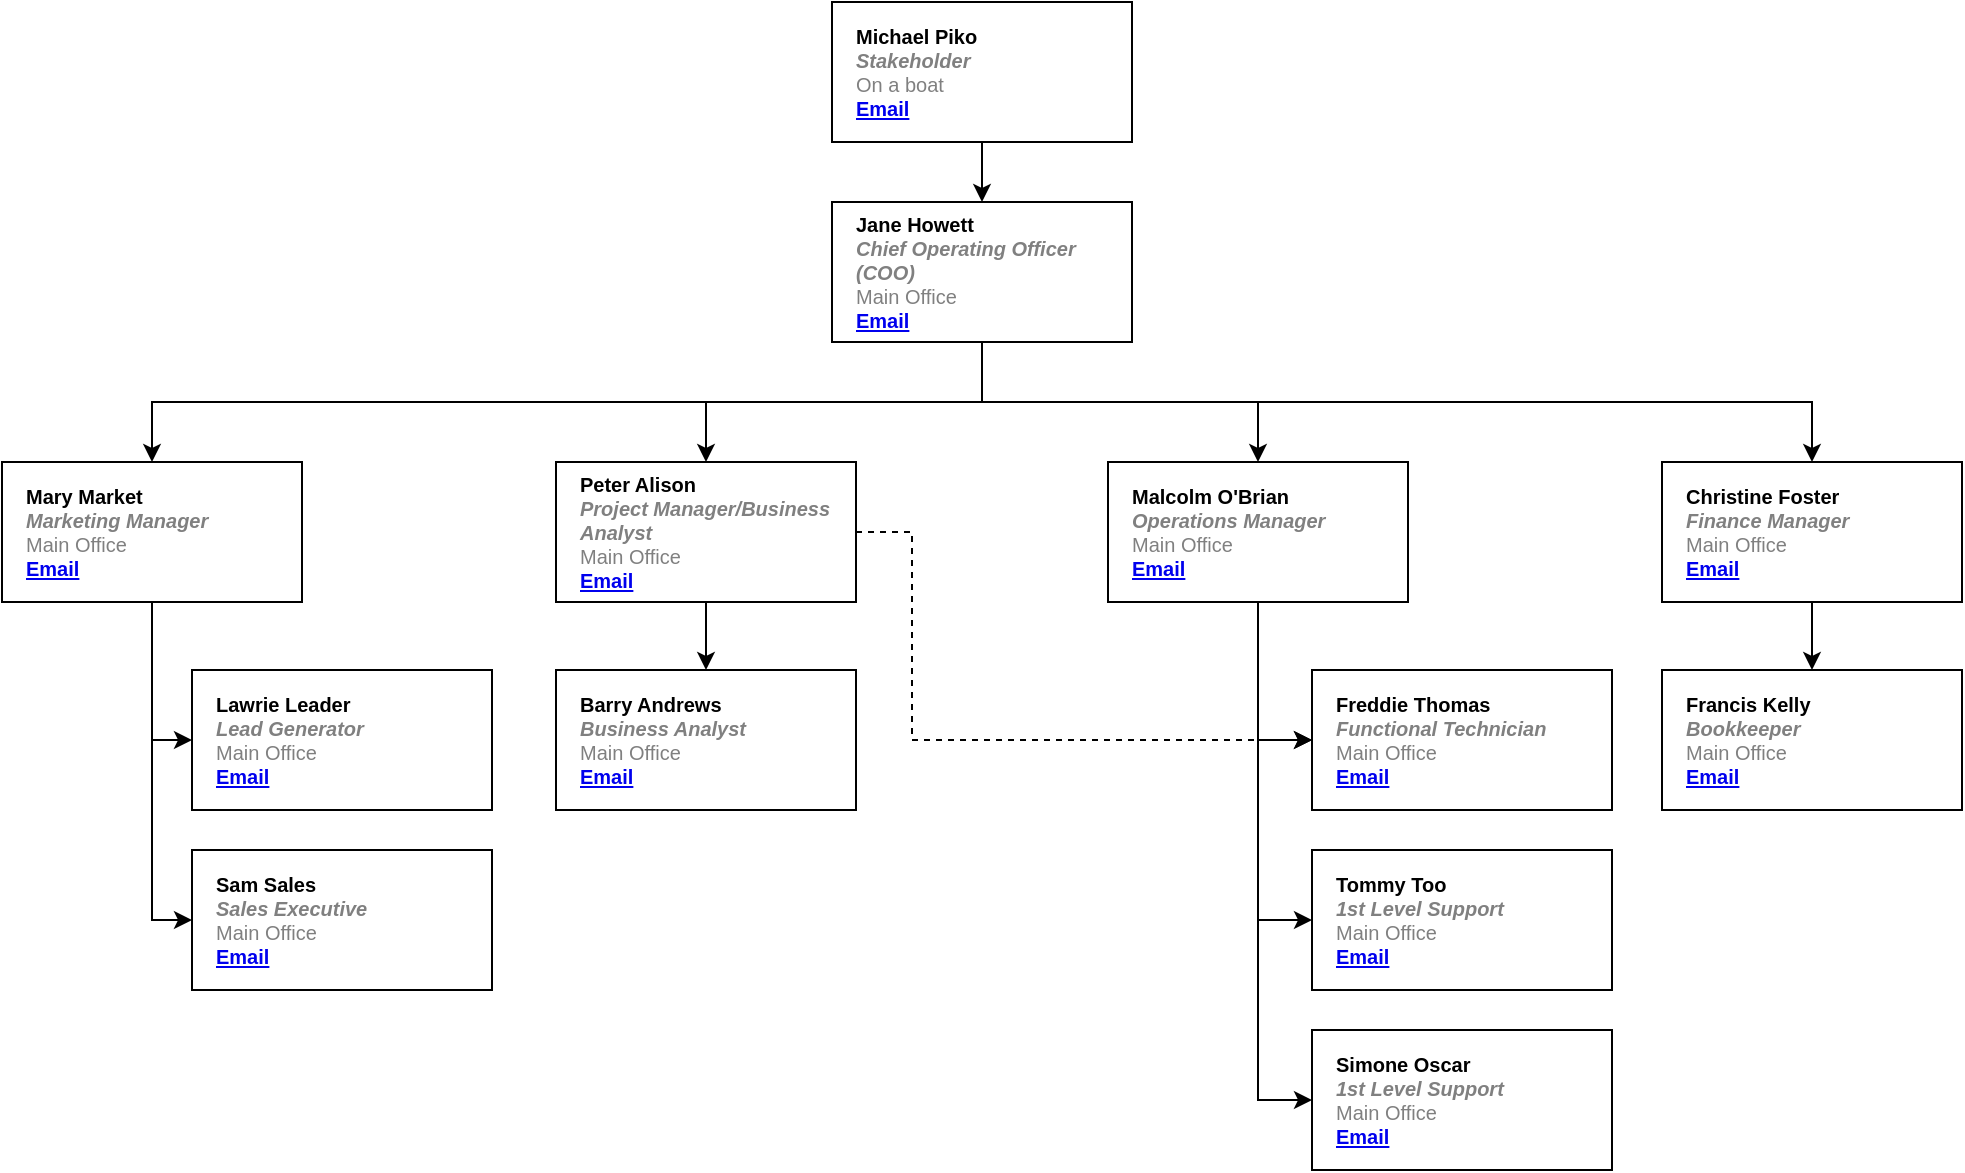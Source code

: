 <mxfile version="24.5.3" type="device" pages="2">
  <diagram name="Current Org Chart" id="hWRs4EehCeKc1sgBmJZe">
    <mxGraphModel dx="1434" dy="835" grid="1" gridSize="10" guides="1" tooltips="1" connect="1" arrows="1" fold="1" page="1" pageScale="1" pageWidth="1169" pageHeight="827" math="0" shadow="0">
      <root>
        <mxCell id="0" />
        <mxCell id="1" parent="0" />
        <mxCell id="4DdzkM8ywYrv600JBKOK-3" value="" style="edgeStyle=orthogonalEdgeStyle;rounded=0;orthogonalLoop=1;jettySize=auto;html=1;fontSize=10;" edge="1" parent="1" source="4DdzkM8ywYrv600JBKOK-1" target="4DdzkM8ywYrv600JBKOK-2">
          <mxGeometry relative="1" as="geometry" />
        </mxCell>
        <UserObject label="%name%&lt;br style=&quot;font-size: 10px;&quot;&gt;&lt;i style=&quot;color: gray; font-size: 10px;&quot;&gt;%position%&lt;/i&gt;&lt;div style=&quot;font-size: 10px;&quot;&gt;&lt;font style=&quot;font-size: 10px;&quot; color=&quot;#808080&quot;&gt;&lt;span style=&quot;font-weight: normal; font-size: 10px;&quot;&gt;%location%&lt;/span&gt;&lt;br style=&quot;font-size: 10px;&quot;&gt;&lt;/font&gt;&lt;a style=&quot;font-size: 10px;&quot; href=&quot;mailto:%email%&quot;&gt;Email&lt;/a&gt;&lt;/div&gt;" name="Michael Piko" position="Stakeholder" location="On a boat" email="mcihael@cyder.com.au" placeholders="1" id="4DdzkM8ywYrv600JBKOK-1">
          <mxCell style="label;whiteSpace=wrap;html=1;rounded=0;glass=0;treeFolding=1;treeMoving=1;spacingLeft=10;fontSize=10;" vertex="1" parent="1">
            <mxGeometry x="510" y="80" width="150" height="70" as="geometry" />
          </mxCell>
        </UserObject>
        <mxCell id="4DdzkM8ywYrv600JBKOK-6" value="" style="edgeStyle=orthogonalEdgeStyle;rounded=0;orthogonalLoop=1;jettySize=auto;html=1;exitX=0.5;exitY=1;exitDx=0;exitDy=0;fontSize=10;" edge="1" parent="1" source="4DdzkM8ywYrv600JBKOK-2" target="4DdzkM8ywYrv600JBKOK-4">
          <mxGeometry relative="1" as="geometry" />
        </mxCell>
        <mxCell id="4DdzkM8ywYrv600JBKOK-9" value="" style="edgeStyle=orthogonalEdgeStyle;rounded=0;orthogonalLoop=1;jettySize=auto;html=1;exitX=0.5;exitY=1;exitDx=0;exitDy=0;fontSize=10;" edge="1" parent="1" source="4DdzkM8ywYrv600JBKOK-2" target="4DdzkM8ywYrv600JBKOK-7">
          <mxGeometry relative="1" as="geometry" />
        </mxCell>
        <mxCell id="4DdzkM8ywYrv600JBKOK-11" value="" style="edgeStyle=orthogonalEdgeStyle;rounded=0;orthogonalLoop=1;jettySize=auto;html=1;exitX=0.5;exitY=1;exitDx=0;exitDy=0;fontSize=10;" edge="1" parent="1" source="4DdzkM8ywYrv600JBKOK-2" target="4DdzkM8ywYrv600JBKOK-10">
          <mxGeometry relative="1" as="geometry" />
        </mxCell>
        <mxCell id="4DdzkM8ywYrv600JBKOK-17" value="" style="edgeStyle=orthogonalEdgeStyle;rounded=0;orthogonalLoop=1;jettySize=auto;html=1;fontSize=10;exitX=0.5;exitY=1;exitDx=0;exitDy=0;" edge="1" parent="1" source="4DdzkM8ywYrv600JBKOK-2" target="4DdzkM8ywYrv600JBKOK-16">
          <mxGeometry relative="1" as="geometry" />
        </mxCell>
        <UserObject label="%name%&lt;br style=&quot;font-size: 10px;&quot;&gt;&lt;i style=&quot;color: gray; font-size: 10px;&quot;&gt;%position%&lt;/i&gt;&lt;div style=&quot;font-size: 10px;&quot;&gt;&lt;font style=&quot;font-size: 10px;&quot; color=&quot;#808080&quot;&gt;&lt;span style=&quot;font-weight: normal; font-size: 10px;&quot;&gt;%location%&lt;/span&gt;&lt;br style=&quot;font-size: 10px;&quot;&gt;&lt;/font&gt;&lt;a style=&quot;font-size: 10px;&quot; href=&quot;mailto:%email%&quot;&gt;Email&lt;/a&gt;&lt;/div&gt;" name="Jane Howett" position="Chief Operating Officer (COO)" location="Main Office" email="coo@cyder.com.au" placeholders="1" id="4DdzkM8ywYrv600JBKOK-2">
          <mxCell style="label;whiteSpace=wrap;html=1;rounded=0;glass=0;treeFolding=1;treeMoving=1;spacingLeft=10;fontSize=10;" vertex="1" parent="1">
            <mxGeometry x="510" y="180" width="150" height="70" as="geometry" />
          </mxCell>
        </UserObject>
        <mxCell id="4DdzkM8ywYrv600JBKOK-13" value="" style="edgeStyle=orthogonalEdgeStyle;rounded=0;orthogonalLoop=1;jettySize=auto;html=1;fontSize=10;entryX=0;entryY=0.5;entryDx=0;entryDy=0;" edge="1" parent="1" source="4DdzkM8ywYrv600JBKOK-4" target="4DdzkM8ywYrv600JBKOK-12">
          <mxGeometry relative="1" as="geometry" />
        </mxCell>
        <mxCell id="4DdzkM8ywYrv600JBKOK-15" value="" style="edgeStyle=orthogonalEdgeStyle;rounded=0;orthogonalLoop=1;jettySize=auto;html=1;fontSize=10;entryX=0;entryY=0.5;entryDx=0;entryDy=0;" edge="1" parent="1" source="4DdzkM8ywYrv600JBKOK-4" target="4DdzkM8ywYrv600JBKOK-14">
          <mxGeometry relative="1" as="geometry" />
        </mxCell>
        <UserObject label="%name%&lt;br style=&quot;font-size: 10px;&quot;&gt;&lt;i style=&quot;color: gray; font-size: 10px;&quot;&gt;%position%&lt;/i&gt;&lt;div style=&quot;font-size: 10px;&quot;&gt;&lt;font style=&quot;font-size: 10px;&quot; color=&quot;#808080&quot;&gt;&lt;span style=&quot;font-weight: normal; font-size: 10px;&quot;&gt;%location%&lt;/span&gt;&lt;br style=&quot;font-size: 10px;&quot;&gt;&lt;/font&gt;&lt;a style=&quot;font-size: 10px;&quot; href=&quot;mailto:%email%&quot;&gt;Email&lt;/a&gt;&lt;/div&gt;" name="Mary Market" position="Marketing Manager" location="Main Office" email="marketing@cyder.com.au" placeholders="1" id="4DdzkM8ywYrv600JBKOK-4">
          <mxCell style="label;whiteSpace=wrap;html=1;rounded=0;glass=0;treeFolding=1;treeMoving=1;spacingLeft=10;fontSize=10;" vertex="1" parent="1">
            <mxGeometry x="95" y="310" width="150" height="70" as="geometry" />
          </mxCell>
        </UserObject>
        <mxCell id="4DdzkM8ywYrv600JBKOK-19" value="" style="edgeStyle=orthogonalEdgeStyle;rounded=0;orthogonalLoop=1;jettySize=auto;html=1;exitX=0.5;exitY=1;exitDx=0;exitDy=0;fontSize=10;entryX=0;entryY=0.5;entryDx=0;entryDy=0;" edge="1" parent="1" source="4DdzkM8ywYrv600JBKOK-7" target="4DdzkM8ywYrv600JBKOK-18">
          <mxGeometry relative="1" as="geometry" />
        </mxCell>
        <mxCell id="4DdzkM8ywYrv600JBKOK-23" value="" style="edgeStyle=orthogonalEdgeStyle;rounded=0;orthogonalLoop=1;jettySize=auto;html=1;fontSize=10;entryX=0;entryY=0.5;entryDx=0;entryDy=0;" edge="1" parent="1" source="4DdzkM8ywYrv600JBKOK-7" target="4DdzkM8ywYrv600JBKOK-20">
          <mxGeometry relative="1" as="geometry" />
        </mxCell>
        <mxCell id="4DdzkM8ywYrv600JBKOK-25" value="" style="edgeStyle=orthogonalEdgeStyle;rounded=0;orthogonalLoop=1;jettySize=auto;html=1;fontSize=10;exitX=0.5;exitY=1;exitDx=0;exitDy=0;entryX=0;entryY=0.5;entryDx=0;entryDy=0;" edge="1" parent="1" source="4DdzkM8ywYrv600JBKOK-7" target="4DdzkM8ywYrv600JBKOK-24">
          <mxGeometry relative="1" as="geometry" />
        </mxCell>
        <UserObject label="%name%&lt;br style=&quot;font-size: 10px;&quot;&gt;&lt;i style=&quot;color: gray; font-size: 10px;&quot;&gt;%position%&lt;/i&gt;&lt;div style=&quot;font-size: 10px;&quot;&gt;&lt;font style=&quot;font-size: 10px;&quot; color=&quot;#808080&quot;&gt;&lt;span style=&quot;font-weight: normal; font-size: 10px;&quot;&gt;%location%&lt;/span&gt;&lt;br style=&quot;font-size: 10px;&quot;&gt;&lt;/font&gt;&lt;a style=&quot;font-size: 10px;&quot; href=&quot;mailto:%email%&quot;&gt;Email&lt;/a&gt;&lt;/div&gt;" name="Malcolm O&#39;Brian" position="Operations Manager" location="Main Office" email="operations@cyder.com.au" placeholders="1" id="4DdzkM8ywYrv600JBKOK-7">
          <mxCell style="label;whiteSpace=wrap;html=1;rounded=0;glass=0;treeFolding=1;treeMoving=1;spacingLeft=10;fontSize=10;" vertex="1" parent="1">
            <mxGeometry x="648" y="310" width="150" height="70" as="geometry" />
          </mxCell>
        </UserObject>
        <mxCell id="4DdzkM8ywYrv600JBKOK-28" value="" style="edgeStyle=orthogonalEdgeStyle;rounded=0;orthogonalLoop=1;jettySize=auto;html=1;" edge="1" parent="1" source="4DdzkM8ywYrv600JBKOK-10" target="4DdzkM8ywYrv600JBKOK-27">
          <mxGeometry relative="1" as="geometry" />
        </mxCell>
        <UserObject label="%name%&lt;br style=&quot;font-size: 10px;&quot;&gt;&lt;i style=&quot;color: gray; font-size: 10px;&quot;&gt;%position%&lt;/i&gt;&lt;div style=&quot;font-size: 10px;&quot;&gt;&lt;font style=&quot;font-size: 10px;&quot; color=&quot;#808080&quot;&gt;&lt;span style=&quot;font-weight: normal; font-size: 10px;&quot;&gt;%location%&lt;/span&gt;&lt;br style=&quot;font-size: 10px;&quot;&gt;&lt;/font&gt;&lt;a style=&quot;font-size: 10px;&quot; href=&quot;mailto:%email%&quot;&gt;Email&lt;/a&gt;&lt;/div&gt;" name="Christine Foster" position="Finance Manager" location="Main Office" email="finance@cyder.com.au" placeholders="1" id="4DdzkM8ywYrv600JBKOK-10">
          <mxCell style="label;whiteSpace=wrap;html=1;rounded=0;glass=0;treeFolding=1;treeMoving=1;spacingLeft=10;fontSize=10;" vertex="1" parent="1">
            <mxGeometry x="925" y="310" width="150" height="70" as="geometry" />
          </mxCell>
        </UserObject>
        <UserObject label="%name%&lt;br style=&quot;font-size: 10px;&quot;&gt;&lt;i style=&quot;color: gray; font-size: 10px;&quot;&gt;%position%&lt;/i&gt;&lt;div style=&quot;font-size: 10px;&quot;&gt;&lt;font style=&quot;font-size: 10px;&quot; color=&quot;#808080&quot;&gt;&lt;span style=&quot;font-weight: normal; font-size: 10px;&quot;&gt;%location%&lt;/span&gt;&lt;br style=&quot;font-size: 10px;&quot;&gt;&lt;/font&gt;&lt;a style=&quot;font-size: 10px;&quot; href=&quot;mailto:%email%&quot;&gt;Email&lt;/a&gt;&lt;/div&gt;" name="Sam Sales" position="Sales Executive" location="Main Office" email="sales@cyder.com.au" placeholders="1" id="4DdzkM8ywYrv600JBKOK-12">
          <mxCell style="label;whiteSpace=wrap;html=1;rounded=0;glass=0;treeFolding=1;treeMoving=1;spacingLeft=10;fontSize=10;" vertex="1" parent="1">
            <mxGeometry x="190" y="504" width="150" height="70" as="geometry" />
          </mxCell>
        </UserObject>
        <UserObject label="%name%&lt;br style=&quot;font-size: 10px;&quot;&gt;&lt;i style=&quot;color: gray; font-size: 10px;&quot;&gt;%position%&lt;/i&gt;&lt;div style=&quot;font-size: 10px;&quot;&gt;&lt;font style=&quot;font-size: 10px;&quot; color=&quot;#808080&quot;&gt;&lt;span style=&quot;font-weight: normal; font-size: 10px;&quot;&gt;%location%&lt;/span&gt;&lt;br style=&quot;font-size: 10px;&quot;&gt;&lt;/font&gt;&lt;a style=&quot;font-size: 10px;&quot; href=&quot;mailto:%email%&quot;&gt;Email&lt;/a&gt;&lt;/div&gt;" name="Lawrie Leader" position="Lead Generator" location="Main Office" email="lead@cyder.com.au" placeholders="1" id="4DdzkM8ywYrv600JBKOK-14">
          <mxCell style="label;whiteSpace=wrap;html=1;rounded=0;glass=0;treeFolding=1;treeMoving=1;spacingLeft=10;fontSize=10;" vertex="1" parent="1">
            <mxGeometry x="190" y="414" width="150" height="70" as="geometry" />
          </mxCell>
        </UserObject>
        <mxCell id="4DdzkM8ywYrv600JBKOK-30" value="" style="edgeStyle=orthogonalEdgeStyle;rounded=0;orthogonalLoop=1;jettySize=auto;html=1;" edge="1" parent="1" source="4DdzkM8ywYrv600JBKOK-16" target="4DdzkM8ywYrv600JBKOK-29">
          <mxGeometry relative="1" as="geometry" />
        </mxCell>
        <mxCell id="4DdzkM8ywYrv600JBKOK-31" style="edgeStyle=orthogonalEdgeStyle;rounded=0;orthogonalLoop=1;jettySize=auto;html=1;exitX=1;exitY=0.5;exitDx=0;exitDy=0;entryX=0;entryY=0.5;entryDx=0;entryDy=0;dashed=1;" edge="1" parent="1" source="4DdzkM8ywYrv600JBKOK-16" target="4DdzkM8ywYrv600JBKOK-24">
          <mxGeometry relative="1" as="geometry">
            <Array as="points">
              <mxPoint x="550" y="345" />
              <mxPoint x="550" y="449" />
            </Array>
          </mxGeometry>
        </mxCell>
        <UserObject label="%name%&lt;br style=&quot;font-size: 10px;&quot;&gt;&lt;i style=&quot;color: gray; font-size: 10px;&quot;&gt;%position%&lt;/i&gt;&lt;div style=&quot;font-size: 10px;&quot;&gt;&lt;font style=&quot;font-size: 10px;&quot; color=&quot;#808080&quot;&gt;&lt;span style=&quot;font-weight: normal; font-size: 10px;&quot;&gt;%location%&lt;/span&gt;&lt;br style=&quot;font-size: 10px;&quot;&gt;&lt;/font&gt;&lt;a style=&quot;font-size: 10px;&quot; href=&quot;mailto:%email%&quot;&gt;Email&lt;/a&gt;&lt;/div&gt;" name="Peter Alison" position="Project Manager/Business Analyst" location="Main Office" email="projects@cyder.com.au" placeholders="1" id="4DdzkM8ywYrv600JBKOK-16">
          <mxCell style="label;whiteSpace=wrap;html=1;rounded=0;glass=0;treeFolding=1;treeMoving=1;spacingLeft=10;fontSize=10;" vertex="1" parent="1">
            <mxGeometry x="372" y="310" width="150" height="70" as="geometry" />
          </mxCell>
        </UserObject>
        <UserObject label="%name%&lt;br style=&quot;font-size: 10px;&quot;&gt;&lt;i style=&quot;color: gray; font-size: 10px;&quot;&gt;%position%&lt;/i&gt;&lt;div style=&quot;font-size: 10px;&quot;&gt;&lt;font style=&quot;font-size: 10px;&quot; color=&quot;#808080&quot;&gt;&lt;span style=&quot;font-weight: normal; font-size: 10px;&quot;&gt;%location%&lt;/span&gt;&lt;br style=&quot;font-size: 10px;&quot;&gt;&lt;/font&gt;&lt;a style=&quot;font-size: 10px;&quot; href=&quot;mailto:%email%&quot;&gt;Email&lt;/a&gt;&lt;/div&gt;" name="Simone Oscar" position="1st Level Support" location="Main Office" email="support@cyder.com.au" placeholders="1" id="4DdzkM8ywYrv600JBKOK-18">
          <mxCell style="label;whiteSpace=wrap;html=1;rounded=0;glass=0;treeFolding=1;treeMoving=1;spacingLeft=10;fontSize=10;" vertex="1" parent="1">
            <mxGeometry x="750" y="594" width="150" height="70" as="geometry" />
          </mxCell>
        </UserObject>
        <UserObject label="%name%&lt;br style=&quot;font-size: 10px;&quot;&gt;&lt;i style=&quot;color: gray; font-size: 10px;&quot;&gt;%position%&lt;/i&gt;&lt;div style=&quot;font-size: 10px;&quot;&gt;&lt;font style=&quot;font-size: 10px;&quot; color=&quot;#808080&quot;&gt;&lt;span style=&quot;font-weight: normal; font-size: 10px;&quot;&gt;%location%&lt;/span&gt;&lt;br style=&quot;font-size: 10px;&quot;&gt;&lt;/font&gt;&lt;a style=&quot;font-size: 10px;&quot; href=&quot;mailto:%email%&quot;&gt;Email&lt;/a&gt;&lt;/div&gt;" name="Tommy Too" position="1st Level Support" location="Main Office" email="tech@cyder.com.au" placeholders="1" id="4DdzkM8ywYrv600JBKOK-20">
          <mxCell style="label;whiteSpace=wrap;html=1;rounded=0;glass=0;treeFolding=1;treeMoving=1;spacingLeft=10;fontSize=10;" vertex="1" parent="1">
            <mxGeometry x="750" y="504" width="150" height="70" as="geometry" />
          </mxCell>
        </UserObject>
        <UserObject label="%name%&lt;br style=&quot;font-size: 10px;&quot;&gt;&lt;i style=&quot;color: gray; font-size: 10px;&quot;&gt;%position%&lt;/i&gt;&lt;div style=&quot;font-size: 10px;&quot;&gt;&lt;font style=&quot;font-size: 10px;&quot; color=&quot;#808080&quot;&gt;&lt;span style=&quot;font-weight: normal; font-size: 10px;&quot;&gt;%location%&lt;/span&gt;&lt;br style=&quot;font-size: 10px;&quot;&gt;&lt;/font&gt;&lt;a style=&quot;font-size: 10px;&quot; href=&quot;mailto:%email%&quot;&gt;Email&lt;/a&gt;&lt;/div&gt;" name="Freddie Thomas" position="Functional Technician" location="Main Office" email="functional@cyder.com.au" placeholders="1" id="4DdzkM8ywYrv600JBKOK-24">
          <mxCell style="label;whiteSpace=wrap;html=1;rounded=0;glass=0;treeFolding=1;treeMoving=1;spacingLeft=10;fontSize=10;" vertex="1" parent="1">
            <mxGeometry x="750" y="414" width="150" height="70" as="geometry" />
          </mxCell>
        </UserObject>
        <UserObject label="%name%&lt;br style=&quot;font-size: 10px;&quot;&gt;&lt;i style=&quot;color: gray; font-size: 10px;&quot;&gt;%position%&lt;/i&gt;&lt;div style=&quot;font-size: 10px;&quot;&gt;&lt;font style=&quot;font-size: 10px;&quot; color=&quot;#808080&quot;&gt;&lt;span style=&quot;font-weight: normal; font-size: 10px;&quot;&gt;%location%&lt;/span&gt;&lt;br style=&quot;font-size: 10px;&quot;&gt;&lt;/font&gt;&lt;a style=&quot;font-size: 10px;&quot; href=&quot;mailto:%email%&quot;&gt;Email&lt;/a&gt;&lt;/div&gt;" name="Francis Kelly" position="Bookkeeper" location="Main Office" email="accounts@cyder.com.au" placeholders="1" id="4DdzkM8ywYrv600JBKOK-27">
          <mxCell style="label;whiteSpace=wrap;html=1;rounded=0;glass=0;treeFolding=1;treeMoving=1;spacingLeft=10;fontSize=10;" vertex="1" parent="1">
            <mxGeometry x="925" y="414" width="150" height="70" as="geometry" />
          </mxCell>
        </UserObject>
        <UserObject label="%name%&lt;br style=&quot;font-size: 10px;&quot;&gt;&lt;i style=&quot;color: gray; font-size: 10px;&quot;&gt;%position%&lt;/i&gt;&lt;div style=&quot;font-size: 10px;&quot;&gt;&lt;font style=&quot;font-size: 10px;&quot; color=&quot;#808080&quot;&gt;&lt;span style=&quot;font-weight: normal; font-size: 10px;&quot;&gt;%location%&lt;/span&gt;&lt;br style=&quot;font-size: 10px;&quot;&gt;&lt;/font&gt;&lt;a style=&quot;font-size: 10px;&quot; href=&quot;mailto:%email%&quot;&gt;Email&lt;/a&gt;&lt;/div&gt;" name="Barry Andrews" position="Business Analyst" location="Main Office" email="analyst@cyder.com.au" placeholders="1" id="4DdzkM8ywYrv600JBKOK-29">
          <mxCell style="label;whiteSpace=wrap;html=1;rounded=0;glass=0;treeFolding=1;treeMoving=1;spacingLeft=10;fontSize=10;" vertex="1" parent="1">
            <mxGeometry x="372" y="414" width="150" height="70" as="geometry" />
          </mxCell>
        </UserObject>
      </root>
    </mxGraphModel>
  </diagram>
  <diagram name="5 Year Org Chart" id="OI6fNk_OYEe_PGsQH1r5">
    <mxGraphModel dx="1434" dy="835" grid="1" gridSize="10" guides="1" tooltips="1" connect="1" arrows="1" fold="1" page="1" pageScale="1" pageWidth="1169" pageHeight="827" math="0" shadow="0">
      <root>
        <mxCell id="tNbWX40E0FUAv1769Rd1-0" />
        <mxCell id="tNbWX40E0FUAv1769Rd1-1" parent="tNbWX40E0FUAv1769Rd1-0" />
        <mxCell id="tNbWX40E0FUAv1769Rd1-2" value="" style="edgeStyle=orthogonalEdgeStyle;rounded=0;orthogonalLoop=1;jettySize=auto;html=1;fontSize=10;" edge="1" parent="tNbWX40E0FUAv1769Rd1-1" source="tNbWX40E0FUAv1769Rd1-3" target="tNbWX40E0FUAv1769Rd1-8">
          <mxGeometry relative="1" as="geometry" />
        </mxCell>
        <UserObject label="%name%&lt;br style=&quot;font-size: 10px;&quot;&gt;&lt;i style=&quot;color: gray; font-size: 10px;&quot;&gt;%position%&lt;/i&gt;&lt;div style=&quot;font-size: 10px;&quot;&gt;&lt;font style=&quot;font-size: 10px;&quot; color=&quot;#808080&quot;&gt;&lt;span style=&quot;font-weight: normal; font-size: 10px;&quot;&gt;%location%&lt;/span&gt;&lt;br style=&quot;font-size: 10px;&quot;&gt;&lt;/font&gt;&lt;a style=&quot;font-size: 10px;&quot; href=&quot;mailto:%email%&quot;&gt;Email&lt;/a&gt;&lt;/div&gt;" name="Michael Piko" position="Stakeholder" location="On a boat" email="mcihael@cyder.com.au" placeholders="1" id="tNbWX40E0FUAv1769Rd1-3">
          <mxCell style="label;whiteSpace=wrap;html=1;rounded=0;glass=0;treeFolding=1;treeMoving=1;spacingLeft=10;fontSize=10;" vertex="1" parent="tNbWX40E0FUAv1769Rd1-1">
            <mxGeometry x="510" y="80" width="150" height="70" as="geometry" />
          </mxCell>
        </UserObject>
        <mxCell id="tNbWX40E0FUAv1769Rd1-4" value="" style="edgeStyle=orthogonalEdgeStyle;rounded=0;orthogonalLoop=1;jettySize=auto;html=1;exitX=0.5;exitY=1;exitDx=0;exitDy=0;fontSize=10;" edge="1" parent="tNbWX40E0FUAv1769Rd1-1" source="tNbWX40E0FUAv1769Rd1-8" target="tNbWX40E0FUAv1769Rd1-11">
          <mxGeometry relative="1" as="geometry" />
        </mxCell>
        <mxCell id="tNbWX40E0FUAv1769Rd1-5" value="" style="edgeStyle=orthogonalEdgeStyle;rounded=0;orthogonalLoop=1;jettySize=auto;html=1;exitX=0.5;exitY=1;exitDx=0;exitDy=0;fontSize=10;" edge="1" parent="tNbWX40E0FUAv1769Rd1-1" source="tNbWX40E0FUAv1769Rd1-8" target="tNbWX40E0FUAv1769Rd1-15">
          <mxGeometry relative="1" as="geometry" />
        </mxCell>
        <mxCell id="tNbWX40E0FUAv1769Rd1-6" value="" style="edgeStyle=orthogonalEdgeStyle;rounded=0;orthogonalLoop=1;jettySize=auto;html=1;exitX=0.5;exitY=1;exitDx=0;exitDy=0;fontSize=10;" edge="1" parent="tNbWX40E0FUAv1769Rd1-1" source="tNbWX40E0FUAv1769Rd1-8" target="tNbWX40E0FUAv1769Rd1-17">
          <mxGeometry relative="1" as="geometry" />
        </mxCell>
        <mxCell id="tNbWX40E0FUAv1769Rd1-7" value="" style="edgeStyle=orthogonalEdgeStyle;rounded=0;orthogonalLoop=1;jettySize=auto;html=1;fontSize=10;exitX=0.5;exitY=1;exitDx=0;exitDy=0;" edge="1" parent="tNbWX40E0FUAv1769Rd1-1" source="tNbWX40E0FUAv1769Rd1-8" target="tNbWX40E0FUAv1769Rd1-22">
          <mxGeometry relative="1" as="geometry" />
        </mxCell>
        <UserObject label="%name%&lt;br style=&quot;font-size: 10px;&quot;&gt;&lt;i style=&quot;color: gray; font-size: 10px;&quot;&gt;%position%&lt;/i&gt;&lt;div style=&quot;font-size: 10px;&quot;&gt;&lt;font style=&quot;font-size: 10px;&quot; color=&quot;#808080&quot;&gt;&lt;span style=&quot;font-weight: normal; font-size: 10px;&quot;&gt;%location%&lt;/span&gt;&lt;br style=&quot;font-size: 10px;&quot;&gt;&lt;/font&gt;&lt;a style=&quot;font-size: 10px;&quot; href=&quot;mailto:%email%&quot;&gt;Email&lt;/a&gt;&lt;/div&gt;" name="Jane Howett" position="Chief Operating Officer (COO)" location="Main Office" email="coo@cyder.com.au" placeholders="1" id="tNbWX40E0FUAv1769Rd1-8">
          <mxCell style="label;whiteSpace=wrap;html=1;rounded=0;glass=0;treeFolding=1;treeMoving=1;spacingLeft=10;fontSize=10;" vertex="1" parent="tNbWX40E0FUAv1769Rd1-1">
            <mxGeometry x="510" y="180" width="150" height="70" as="geometry" />
          </mxCell>
        </UserObject>
        <mxCell id="tNbWX40E0FUAv1769Rd1-9" value="" style="edgeStyle=orthogonalEdgeStyle;rounded=0;orthogonalLoop=1;jettySize=auto;html=1;fontSize=10;entryX=0;entryY=0.5;entryDx=0;entryDy=0;" edge="1" parent="tNbWX40E0FUAv1769Rd1-1" source="tNbWX40E0FUAv1769Rd1-11" target="tNbWX40E0FUAv1769Rd1-18">
          <mxGeometry relative="1" as="geometry" />
        </mxCell>
        <mxCell id="tNbWX40E0FUAv1769Rd1-10" value="" style="edgeStyle=orthogonalEdgeStyle;rounded=0;orthogonalLoop=1;jettySize=auto;html=1;fontSize=10;entryX=0;entryY=0.5;entryDx=0;entryDy=0;" edge="1" parent="tNbWX40E0FUAv1769Rd1-1" source="tNbWX40E0FUAv1769Rd1-11" target="tNbWX40E0FUAv1769Rd1-19">
          <mxGeometry relative="1" as="geometry" />
        </mxCell>
        <UserObject label="%name%&lt;br style=&quot;font-size: 10px;&quot;&gt;&lt;i style=&quot;color: gray; font-size: 10px;&quot;&gt;%position%&lt;/i&gt;&lt;div style=&quot;font-size: 10px;&quot;&gt;&lt;font style=&quot;font-size: 10px;&quot; color=&quot;#808080&quot;&gt;&lt;span style=&quot;font-weight: normal; font-size: 10px;&quot;&gt;%location%&lt;/span&gt;&lt;br style=&quot;font-size: 10px;&quot;&gt;&lt;/font&gt;&lt;a style=&quot;font-size: 10px;&quot; href=&quot;mailto:%email%&quot;&gt;Email&lt;/a&gt;&lt;/div&gt;" name="Mary Market" position="Marketing Manager" location="Main Office" email="marketing@cyder.com.au" placeholders="1" id="tNbWX40E0FUAv1769Rd1-11">
          <mxCell style="label;whiteSpace=wrap;html=1;rounded=0;glass=0;treeFolding=1;treeMoving=1;spacingLeft=10;fontSize=10;" vertex="1" parent="tNbWX40E0FUAv1769Rd1-1">
            <mxGeometry x="95" y="310" width="150" height="70" as="geometry" />
          </mxCell>
        </UserObject>
        <mxCell id="tNbWX40E0FUAv1769Rd1-12" value="" style="edgeStyle=orthogonalEdgeStyle;rounded=0;orthogonalLoop=1;jettySize=auto;html=1;exitX=0.5;exitY=1;exitDx=0;exitDy=0;fontSize=10;entryX=0;entryY=0.5;entryDx=0;entryDy=0;" edge="1" parent="tNbWX40E0FUAv1769Rd1-1" source="tNbWX40E0FUAv1769Rd1-15" target="tNbWX40E0FUAv1769Rd1-23">
          <mxGeometry relative="1" as="geometry" />
        </mxCell>
        <mxCell id="tNbWX40E0FUAv1769Rd1-13" value="" style="edgeStyle=orthogonalEdgeStyle;rounded=0;orthogonalLoop=1;jettySize=auto;html=1;fontSize=10;entryX=0;entryY=0.5;entryDx=0;entryDy=0;" edge="1" parent="tNbWX40E0FUAv1769Rd1-1" source="tNbWX40E0FUAv1769Rd1-15" target="tNbWX40E0FUAv1769Rd1-24">
          <mxGeometry relative="1" as="geometry" />
        </mxCell>
        <mxCell id="tNbWX40E0FUAv1769Rd1-14" value="" style="edgeStyle=orthogonalEdgeStyle;rounded=0;orthogonalLoop=1;jettySize=auto;html=1;fontSize=10;exitX=0.5;exitY=1;exitDx=0;exitDy=0;entryX=0;entryY=0.5;entryDx=0;entryDy=0;" edge="1" parent="tNbWX40E0FUAv1769Rd1-1" source="tNbWX40E0FUAv1769Rd1-15" target="tNbWX40E0FUAv1769Rd1-25">
          <mxGeometry relative="1" as="geometry" />
        </mxCell>
        <UserObject label="%name%&lt;br style=&quot;font-size: 10px;&quot;&gt;&lt;i style=&quot;color: gray; font-size: 10px;&quot;&gt;%position%&lt;/i&gt;&lt;div style=&quot;font-size: 10px;&quot;&gt;&lt;font style=&quot;font-size: 10px;&quot; color=&quot;#808080&quot;&gt;&lt;span style=&quot;font-weight: normal; font-size: 10px;&quot;&gt;%location%&lt;/span&gt;&lt;br style=&quot;font-size: 10px;&quot;&gt;&lt;/font&gt;&lt;a style=&quot;font-size: 10px;&quot; href=&quot;mailto:%email%&quot;&gt;Email&lt;/a&gt;&lt;/div&gt;" name="Malcolm O&#39;Brian" position="Operations Manager" location="Main Office" email="operations@cyder.com.au" placeholders="1" id="tNbWX40E0FUAv1769Rd1-15">
          <mxCell style="label;whiteSpace=wrap;html=1;rounded=0;glass=0;treeFolding=1;treeMoving=1;spacingLeft=10;fontSize=10;" vertex="1" parent="tNbWX40E0FUAv1769Rd1-1">
            <mxGeometry x="648" y="310" width="150" height="70" as="geometry" />
          </mxCell>
        </UserObject>
        <mxCell id="tNbWX40E0FUAv1769Rd1-16" value="" style="edgeStyle=orthogonalEdgeStyle;rounded=0;orthogonalLoop=1;jettySize=auto;html=1;" edge="1" parent="tNbWX40E0FUAv1769Rd1-1" source="tNbWX40E0FUAv1769Rd1-17" target="tNbWX40E0FUAv1769Rd1-26">
          <mxGeometry relative="1" as="geometry" />
        </mxCell>
        <UserObject label="%name%&lt;br style=&quot;font-size: 10px;&quot;&gt;&lt;i style=&quot;color: gray; font-size: 10px;&quot;&gt;%position%&lt;/i&gt;&lt;div style=&quot;font-size: 10px;&quot;&gt;&lt;font style=&quot;font-size: 10px;&quot; color=&quot;#808080&quot;&gt;&lt;span style=&quot;font-weight: normal; font-size: 10px;&quot;&gt;%location%&lt;/span&gt;&lt;br style=&quot;font-size: 10px;&quot;&gt;&lt;/font&gt;&lt;a style=&quot;font-size: 10px;&quot; href=&quot;mailto:%email%&quot;&gt;Email&lt;/a&gt;&lt;/div&gt;" name="Christine Foster" position="Finance Manager" location="Main Office" email="finance@cyder.com.au" placeholders="1" id="tNbWX40E0FUAv1769Rd1-17">
          <mxCell style="label;whiteSpace=wrap;html=1;rounded=0;glass=0;treeFolding=1;treeMoving=1;spacingLeft=10;fontSize=10;" vertex="1" parent="tNbWX40E0FUAv1769Rd1-1">
            <mxGeometry x="925" y="310" width="150" height="70" as="geometry" />
          </mxCell>
        </UserObject>
        <UserObject label="%name%&lt;br style=&quot;font-size: 10px;&quot;&gt;&lt;i style=&quot;color: gray; font-size: 10px;&quot;&gt;%position%&lt;/i&gt;&lt;div style=&quot;font-size: 10px;&quot;&gt;&lt;font style=&quot;font-size: 10px;&quot; color=&quot;#808080&quot;&gt;&lt;span style=&quot;font-weight: normal; font-size: 10px;&quot;&gt;%location%&lt;/span&gt;&lt;br style=&quot;font-size: 10px;&quot;&gt;&lt;/font&gt;&lt;a style=&quot;font-size: 10px;&quot; href=&quot;mailto:%email%&quot;&gt;Email&lt;/a&gt;&lt;/div&gt;" name="Sam Sales" position="Sales Executive" location="Main Office" email="sales@cyder.com.au" placeholders="1" id="tNbWX40E0FUAv1769Rd1-18">
          <mxCell style="label;whiteSpace=wrap;html=1;rounded=0;glass=0;treeFolding=1;treeMoving=1;spacingLeft=10;fontSize=10;" vertex="1" parent="tNbWX40E0FUAv1769Rd1-1">
            <mxGeometry x="190" y="504" width="150" height="70" as="geometry" />
          </mxCell>
        </UserObject>
        <UserObject label="%name%&lt;br style=&quot;font-size: 10px;&quot;&gt;&lt;i style=&quot;color: gray; font-size: 10px;&quot;&gt;%position%&lt;/i&gt;&lt;div style=&quot;font-size: 10px;&quot;&gt;&lt;font style=&quot;font-size: 10px;&quot; color=&quot;#808080&quot;&gt;&lt;span style=&quot;font-weight: normal; font-size: 10px;&quot;&gt;%location%&lt;/span&gt;&lt;br style=&quot;font-size: 10px;&quot;&gt;&lt;/font&gt;&lt;a style=&quot;font-size: 10px;&quot; href=&quot;mailto:%email%&quot;&gt;Email&lt;/a&gt;&lt;/div&gt;" name="Lawrie Leader" position="Lead Generator" location="Main Office" email="lead@cyder.com.au" placeholders="1" id="tNbWX40E0FUAv1769Rd1-19">
          <mxCell style="label;whiteSpace=wrap;html=1;rounded=0;glass=0;treeFolding=1;treeMoving=1;spacingLeft=10;fontSize=10;" vertex="1" parent="tNbWX40E0FUAv1769Rd1-1">
            <mxGeometry x="190" y="414" width="150" height="70" as="geometry" />
          </mxCell>
        </UserObject>
        <mxCell id="tNbWX40E0FUAv1769Rd1-20" value="" style="edgeStyle=orthogonalEdgeStyle;rounded=0;orthogonalLoop=1;jettySize=auto;html=1;" edge="1" parent="tNbWX40E0FUAv1769Rd1-1" source="tNbWX40E0FUAv1769Rd1-22" target="tNbWX40E0FUAv1769Rd1-27">
          <mxGeometry relative="1" as="geometry" />
        </mxCell>
        <mxCell id="tNbWX40E0FUAv1769Rd1-21" style="edgeStyle=orthogonalEdgeStyle;rounded=0;orthogonalLoop=1;jettySize=auto;html=1;exitX=1;exitY=0.5;exitDx=0;exitDy=0;entryX=0;entryY=0.5;entryDx=0;entryDy=0;dashed=1;" edge="1" parent="tNbWX40E0FUAv1769Rd1-1" source="tNbWX40E0FUAv1769Rd1-22" target="tNbWX40E0FUAv1769Rd1-25">
          <mxGeometry relative="1" as="geometry">
            <Array as="points">
              <mxPoint x="550" y="345" />
              <mxPoint x="550" y="449" />
            </Array>
          </mxGeometry>
        </mxCell>
        <UserObject label="%name%&lt;br style=&quot;font-size: 10px;&quot;&gt;&lt;i style=&quot;color: gray; font-size: 10px;&quot;&gt;%position%&lt;/i&gt;&lt;div style=&quot;font-size: 10px;&quot;&gt;&lt;font style=&quot;font-size: 10px;&quot; color=&quot;#808080&quot;&gt;&lt;span style=&quot;font-weight: normal; font-size: 10px;&quot;&gt;%location%&lt;/span&gt;&lt;br style=&quot;font-size: 10px;&quot;&gt;&lt;/font&gt;&lt;a style=&quot;font-size: 10px;&quot; href=&quot;mailto:%email%&quot;&gt;Email&lt;/a&gt;&lt;/div&gt;" name="Peter Alison" position="Project Manager/Business Analyst" location="Main Office" email="projects@cyder.com.au" placeholders="1" id="tNbWX40E0FUAv1769Rd1-22">
          <mxCell style="label;whiteSpace=wrap;html=1;rounded=0;glass=0;treeFolding=1;treeMoving=1;spacingLeft=10;fontSize=10;" vertex="1" parent="tNbWX40E0FUAv1769Rd1-1">
            <mxGeometry x="372" y="310" width="150" height="70" as="geometry" />
          </mxCell>
        </UserObject>
        <UserObject label="%name%&lt;br style=&quot;font-size: 10px;&quot;&gt;&lt;i style=&quot;color: gray; font-size: 10px;&quot;&gt;%position%&lt;/i&gt;&lt;div style=&quot;font-size: 10px;&quot;&gt;&lt;font style=&quot;font-size: 10px;&quot; color=&quot;#808080&quot;&gt;&lt;span style=&quot;font-weight: normal; font-size: 10px;&quot;&gt;%location%&lt;/span&gt;&lt;br style=&quot;font-size: 10px;&quot;&gt;&lt;/font&gt;&lt;a style=&quot;font-size: 10px;&quot; href=&quot;mailto:%email%&quot;&gt;Email&lt;/a&gt;&lt;/div&gt;" name="Simone Oscar" position="1st Level Support" location="Main Office" email="support@cyder.com.au" placeholders="1" id="tNbWX40E0FUAv1769Rd1-23">
          <mxCell style="label;whiteSpace=wrap;html=1;rounded=0;glass=0;treeFolding=1;treeMoving=1;spacingLeft=10;fontSize=10;" vertex="1" parent="tNbWX40E0FUAv1769Rd1-1">
            <mxGeometry x="750" y="594" width="150" height="70" as="geometry" />
          </mxCell>
        </UserObject>
        <UserObject label="%name%&lt;br style=&quot;font-size: 10px;&quot;&gt;&lt;i style=&quot;color: gray; font-size: 10px;&quot;&gt;%position%&lt;/i&gt;&lt;div style=&quot;font-size: 10px;&quot;&gt;&lt;font style=&quot;font-size: 10px;&quot; color=&quot;#808080&quot;&gt;&lt;span style=&quot;font-weight: normal; font-size: 10px;&quot;&gt;%location%&lt;/span&gt;&lt;br style=&quot;font-size: 10px;&quot;&gt;&lt;/font&gt;&lt;a style=&quot;font-size: 10px;&quot; href=&quot;mailto:%email%&quot;&gt;Email&lt;/a&gt;&lt;/div&gt;" name="Tommy Too" position="1st Level Support" location="Main Office" email="tech@cyder.com.au" placeholders="1" id="tNbWX40E0FUAv1769Rd1-24">
          <mxCell style="label;whiteSpace=wrap;html=1;rounded=0;glass=0;treeFolding=1;treeMoving=1;spacingLeft=10;fontSize=10;" vertex="1" parent="tNbWX40E0FUAv1769Rd1-1">
            <mxGeometry x="750" y="504" width="150" height="70" as="geometry" />
          </mxCell>
        </UserObject>
        <UserObject label="%name%&lt;br style=&quot;font-size: 10px;&quot;&gt;&lt;i style=&quot;color: gray; font-size: 10px;&quot;&gt;%position%&lt;/i&gt;&lt;div style=&quot;font-size: 10px;&quot;&gt;&lt;font style=&quot;font-size: 10px;&quot; color=&quot;#808080&quot;&gt;&lt;span style=&quot;font-weight: normal; font-size: 10px;&quot;&gt;%location%&lt;/span&gt;&lt;br style=&quot;font-size: 10px;&quot;&gt;&lt;/font&gt;&lt;a style=&quot;font-size: 10px;&quot; href=&quot;mailto:%email%&quot;&gt;Email&lt;/a&gt;&lt;/div&gt;" name="Freddie Thomas" position="Functional Technician" location="Main Office" email="functional@cyder.com.au" placeholders="1" id="tNbWX40E0FUAv1769Rd1-25">
          <mxCell style="label;whiteSpace=wrap;html=1;rounded=0;glass=0;treeFolding=1;treeMoving=1;spacingLeft=10;fontSize=10;" vertex="1" parent="tNbWX40E0FUAv1769Rd1-1">
            <mxGeometry x="750" y="414" width="150" height="70" as="geometry" />
          </mxCell>
        </UserObject>
        <UserObject label="%name%&lt;br style=&quot;font-size: 10px;&quot;&gt;&lt;i style=&quot;color: gray; font-size: 10px;&quot;&gt;%position%&lt;/i&gt;&lt;div style=&quot;font-size: 10px;&quot;&gt;&lt;font style=&quot;font-size: 10px;&quot; color=&quot;#808080&quot;&gt;&lt;span style=&quot;font-weight: normal; font-size: 10px;&quot;&gt;%location%&lt;/span&gt;&lt;br style=&quot;font-size: 10px;&quot;&gt;&lt;/font&gt;&lt;a style=&quot;font-size: 10px;&quot; href=&quot;mailto:%email%&quot;&gt;Email&lt;/a&gt;&lt;/div&gt;" name="Francis Kelly" position="Bookkeeper" location="Main Office" email="accounts@cyder.com.au" placeholders="1" id="tNbWX40E0FUAv1769Rd1-26">
          <mxCell style="label;whiteSpace=wrap;html=1;rounded=0;glass=0;treeFolding=1;treeMoving=1;spacingLeft=10;fontSize=10;" vertex="1" parent="tNbWX40E0FUAv1769Rd1-1">
            <mxGeometry x="925" y="414" width="150" height="70" as="geometry" />
          </mxCell>
        </UserObject>
        <UserObject label="%name%&lt;br style=&quot;font-size: 10px;&quot;&gt;&lt;i style=&quot;color: gray; font-size: 10px;&quot;&gt;%position%&lt;/i&gt;&lt;div style=&quot;font-size: 10px;&quot;&gt;&lt;font style=&quot;font-size: 10px;&quot; color=&quot;#808080&quot;&gt;&lt;span style=&quot;font-weight: normal; font-size: 10px;&quot;&gt;%location%&lt;/span&gt;&lt;br style=&quot;font-size: 10px;&quot;&gt;&lt;/font&gt;&lt;a style=&quot;font-size: 10px;&quot; href=&quot;mailto:%email%&quot;&gt;Email&lt;/a&gt;&lt;/div&gt;" name="Barry Andrews" position="Business Analyst" location="Main Office" email="analyst@cyder.com.au" placeholders="1" id="tNbWX40E0FUAv1769Rd1-27">
          <mxCell style="label;whiteSpace=wrap;html=1;rounded=0;glass=0;treeFolding=1;treeMoving=1;spacingLeft=10;fontSize=10;" vertex="1" parent="tNbWX40E0FUAv1769Rd1-1">
            <mxGeometry x="372" y="414" width="150" height="70" as="geometry" />
          </mxCell>
        </UserObject>
      </root>
    </mxGraphModel>
  </diagram>
</mxfile>
